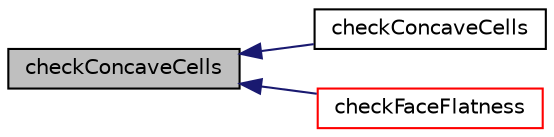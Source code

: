 digraph "checkConcaveCells"
{
  bgcolor="transparent";
  edge [fontname="Helvetica",fontsize="10",labelfontname="Helvetica",labelfontsize="10"];
  node [fontname="Helvetica",fontsize="10",shape=record];
  rankdir="LR";
  Node1 [label="checkConcaveCells",height=0.2,width=0.4,color="black", fillcolor="grey75", style="filled", fontcolor="black"];
  Node1 -> Node2 [dir="back",color="midnightblue",fontsize="10",style="solid",fontname="Helvetica"];
  Node2 [label="checkConcaveCells",height=0.2,width=0.4,color="black",URL="$a01973.html#a1ea1e2787f2f3c9c105e3aecf23f6b7c",tooltip="Check for concave cells by the planes of faces. "];
  Node1 -> Node3 [dir="back",color="midnightblue",fontsize="10",style="solid",fontname="Helvetica"];
  Node3 [label="checkFaceFlatness",height=0.2,width=0.4,color="red",URL="$a01973.html#a316e03c7eb1453efb24bb9e7b98b4a89",tooltip="Check face warpage. "];
}
